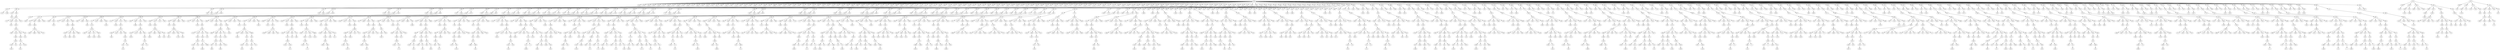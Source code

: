 digraph G {
    3026 -> 2163;
    3026 -> 1594;
    1594 -> 1307;
    1307 -> 1474;
    3026 -> 2924;
    3026 -> 1328;
    1328 -> 1887;
    1887 -> 1319;
    1319 -> 920;
    1152 -> 1356;
    1356 -> 1122;
    3026 -> 2738;
    3026 -> 1737;
    1737 -> 556;
    556 -> 945;
    3026 -> 1445;
    3026 -> 1321;
    1321 -> 1392;
    1392 -> 1523;
    1523 -> 1376;
    1152 -> 1874;
    1874 -> 1058;
    3026 -> 1404;
    3026 -> 1326;
    1326 -> 1421;
    1421 -> 536;
    3026 -> 2290;
    3026 -> 1375;
    1375 -> 2218;
    2218 -> 1243;
    1243 -> 983;
    1152 -> 1292;
    1292 -> 2658;
    3026 -> 3053;
    3026 -> 1236;
    1236 -> 1294;
    1294 -> 1578;
    3026 -> 2470;
    3026 -> 1222;
    1222 -> 1082;
    1082 -> 1040;
    1040 -> 1434;
    1152 -> 1502;
    1502 -> 1086;
    1058 -> 1216;
    1086 -> 1693;
    1693 -> 1850;
    1207 -> 648;
    648 -> 760;
    3026 -> 657;
    3026 -> 1826;
    1826 -> 1199;
    1199 -> 2476;
    3026 -> 1401;
    3026 -> 1284;
    1284 -> 2049;
    2049 -> 1456;
    1456 -> 1465;
    1465 -> 1231;
    3026 -> 2176;
    3026 -> 928;
    928 -> 1489;
    1489 -> 1472;
    3026 -> 1561;
    3026 -> 1266;
    1266 -> 1230;
    1230 -> 1491;
    1491 -> 1062;
    1062 -> 1665;
    3026 -> 1666;
    3026 -> 1191;
    1191 -> 2090;
    2090 -> 1056;
    3026 -> 1336;
    3026 -> 1281;
    1281 -> 1195;
    1195 -> 2662;
    2662 -> 2980;
    2980 -> 1317;
    3026 -> 2066;
    3026 -> 1355;
    1355 -> 1391;
    1391 -> 1415;
    3026 -> 1215;
    3026 -> 1049;
    1049 -> 1132;
    1132 -> 1519;
    1519 -> 1419;
    1419 -> 584;
    1665 -> 1464;
    584 -> 1528;
    1528 -> 1542;
    1207 -> 1168;
    1168 -> 1394;
    3026 -> 1194;
    3026 -> 1449;
    1449 -> 1471;
    1471 -> 1549;
    3026 -> 1511;
    3026 -> 1576;
    1576 -> 1362;
    1362 -> 1332;
    1332 -> 1585;
    1585 -> 2956;
    3026 -> 1107;
    3026 -> 2853;
    2853 -> 2862;
    2862 -> 3123;
    3026 -> 1587;
    3026 -> 2825;
    2825 -> 1411;
    1411 -> 1671;
    1671 -> 1596;
    1596 -> 1497;
    3026 -> 1223;
    3026 -> 1090;
    1090 -> 1408;
    1408 -> 1437;
    3026 -> 1242;
    3026 -> 1598;
    1598 -> 1966;
    1966 -> 1286;
    1286 -> 1012;
    1012 -> 1059;
    3026 -> 2944;
    3026 -> 3089;
    3089 -> 1370;
    1370 -> 981;
    3026 -> 1505;
    3026 -> 1312;
    1312 -> 2582;
    2582 -> 1255;
    1255 -> 2650;
    2650 -> 1382;
    1497 -> 1192;
    1382 -> 1891;
    1891 -> 847;
    1207 -> 875;
    875 -> 1724;
    3026 -> 1299;
    3026 -> 2801;
    2801 -> 1209;
    1209 -> 1050;
    3026 -> 1173;
    3026 -> 1314;
    1314 -> 1771;
    1771 -> 1343;
    1343 -> 1172;
    1172 -> 975;
    3026 -> 1224;
    3026 -> 1696;
    1696 -> 1618;
    1618 -> 1155;
    3026 -> 2556;
    3026 -> 1153;
    1153 -> 944;
    944 -> 1158;
    1158 -> 1273;
    1273 -> 1149;
    3026 -> 1139;
    3026 -> 1218;
    1218 -> 1279;
    1279 -> 2794;
    3026 -> 1378;
    3026 -> 1423;
    1423 -> 1212;
    1212 -> 2843;
    2843 -> 1232;
    1232 -> 1118;
    3026 -> 822;
    3026 -> 1331;
    1331 -> 2065;
    2065 -> 779;
    3026 -> 1096;
    3026 -> 1094;
    1094 -> 1091;
    1091 -> 564;
    564 -> 1075;
    1075 -> 1384;
    1149 -> 738;
    1384 -> 1347;
    1347 -> 1074;
    1207 -> 1144;
    1144 -> 1454;
    1394 -> 1119;
    1454 -> 640;
    640 -> 1574;
    1574 -> 1993;
    3026 -> 1214;
    3026 -> 1073;
    1073 -> 1595;
    1595 -> 1067;
    3026 -> 1360;
    3026 -> 2836;
    2836 -> 1288;
    1288 -> 882;
    882 -> 1416;
    1416 -> 1521;
    3026 -> 1018;
    3026 -> 1057;
    1057 -> 1918;
    1918 -> 1684;
    3026 -> 1934;
    3026 -> 1267;
    1267 -> 1730;
    1730 -> 2532;
    2532 -> 1064;
    1064 -> 1338;
    3026 -> 1088;
    3026 -> 964;
    964 -> 1527;
    1527 -> 2890;
    3026 -> 1558;
    3026 -> 1046;
    1046 -> 998;
    998 -> 1087;
    1087 -> 2597;
    2597 -> 1169;
    3026 -> 1166;
    3026 -> 1033;
    1033 -> 1810;
    1810 -> 1028;
    3026 -> 2359;
    3026 -> 1870;
    1870 -> 1760;
    1760 -> 1032;
    1032 -> 967;
    967 -> 1991;
    1338 -> 1011;
    1991 -> 917;
    917 -> 2846;
    2846 -> 1746;
    3026 -> 1131;
    3026 -> 1630;
    1630 -> 2811;
    2811 -> 3105;
    3026 -> 1005;
    3026 -> 1508;
    1508 -> 1488;
    1488 -> 1026;
    1026 -> 601;
    601 -> 1601;
    3026 -> 1435;
    3026 -> 992;
    992 -> 2902;
    2902 -> 989;
    3026 -> 1245;
    3026 -> 1134;
    1134 -> 1462;
    1462 -> 1175;
    1175 -> 1429;
    1429 -> 986;
    3026 -> 1451;
    3026 -> 1701;
    1701 -> 1081;
    1081 -> 1600;
    3026 -> 1754;
    3026 -> 1932;
    1932 -> 585;
    585 -> 1602;
    1602 -> 2060;
    2060 -> 717;
    3026 -> 1193;
    3026 -> 619;
    619 -> 1611;
    1611 -> 1563;
    3026 -> 1702;
    3026 -> 1619;
    1619 -> 941;
    941 -> 1621;
    1621 -> 1366;
    1366 -> 1633;
    986 -> 1121;
    1633 -> 2108;
    2108 -> 1634;
    1634 -> 1646;
    3026 -> 2395;
    3026 -> 1573;
    1573 -> 1838;
    1838 -> 2695;
    3026 -> 1757;
    3026 -> 1068;
    1068 -> 1364;
    1364 -> 1553;
    1553 -> 1265;
    1265 -> 1683;
    3026 -> 2642;
    3026 -> 1962;
    1962 -> 1654;
    1654 -> 1668;
    3026 -> 1673;
    3026 -> 1093;
    1093 -> 1518;
    1518 -> 1680;
    1680 -> 1685;
    1685 -> 1117;
    3026 -> 1688;
    3026 -> 625;
    625 -> 2431;
    2431 -> 1499;
    3026 -> 2234;
    3026 -> 1678;
    1678 -> 1092;
    1092 -> 2545;
    2545 -> 1700;
    1700 -> 1377;
    3026 -> 1898;
    3026 -> 1709;
    1709 -> 2338;
    2338 -> 1717;
    3026 -> 1721;
    3026 -> 2191;
    2191 -> 644;
    644 -> 1723;
    1723 -> 787;
    787 -> 995;
    1117 -> 1767;
    995 -> 1729;
    1729 -> 1738;
    1738 -> 1167;
    3026 -> 1742;
    3026 -> 1689;
    1689 -> 1002;
    1002 -> 1069;
    3026 -> 1748;
    3026 -> 1732;
    1732 -> 1162;
    1162 -> 911;
    911 -> 1761;
    1761 -> 531;
    3026 -> 2627;
    3026 -> 1776;
    1776 -> 1111;
    1111 -> 1258;
    3026 -> 1778;
    3026 -> 1909;
    1909 -> 720;
    720 -> 1349;
    1349 -> 1588;
    1588 -> 1112;
    3026 -> 718;
    3026 -> 1334;
    1334 -> 1787;
    1787 -> 1289;
    3026 -> 799;
    3026 -> 1789;
    1789 -> 1879;
    1879 -> 1792;
    1792 -> 1706;
    1706 -> 1367;
    3026 -> 1352;
    1352 -> 1387;
    3026 -> 990;
    990 -> 1763;
    1763 -> 1468;
    3026 -> 538;
    538 -> 1586;
    3026 -> 1204;
    1204 -> 1530;
    1530 -> 1798;
    1798 -> 1226;
    1226 -> 1136;
    1112 -> 2769;
    1136 -> 2726;
    2726 -> 1809;
    1809 -> 1812;
    1646 -> 1813;
    1812 -> 1819;
    1819 -> 1824;
    1824 -> 1515;
    1515 -> 2031;
    3026 -> 1829;
    1829 -> 1687;
    3026 -> 1834;
    1834 -> 1837;
    1837 -> 1246;
    3026 -> 699;
    699 -> 1845;
    3026 -> 1902;
    1902 -> 1832;
    1832 -> 1661;
    1661 -> 1076;
    1076 -> 1848;
    3026 -> 1851;
    1851 -> 502;
    3026 -> 2696;
    2696 -> 1858;
    1858 -> 1864;
    3026 -> 2908;
    2908 -> 623;
    3026 -> 1868;
    1868 -> 1907;
    1907 -> 1159;
    1159 -> 1320;
    1320 -> 1409;
    3026 -> 1878;
    1878 -> 1405;
    3026 -> 1880;
    1880 -> 1525;
    1525 -> 1881;
    3026 -> 1614;
    1614 -> 2483;
    3026 -> 1892;
    1892 -> 1900;
    1900 -> 1903;
    1903 -> 2481;
    2481 -> 656;
    3026 -> 1257;
    1257 -> 1043;
    3026 -> 1470;
    1470 -> 1916;
    1916 -> 1921;
    3026 -> 2053;
    2053 -> 2075;
    3026 -> 1952;
    1952 -> 1479;
    1479 -> 1755;
    1755 -> 1919;
    1919 -> 1923;
    1409 -> 1956;
    1923 -> 1925;
    1925 -> 1929;
    1929 -> 1933;
    3026 -> 2353;
    2353 -> 1943;
    3026 -> 2042;
    2042 -> 1669;
    1669 -> 1830;
    3026 -> 1946;
    1946 -> 1888;
    3026 -> 2474;
    2474 -> 1772;
    1772 -> 1950;
    1950 -> 893;
    893 -> 1460;
    3026 -> 1818;
    1818 -> 1442;
    3026 -> 1936;
    1936 -> 1953;
    1953 -> 1920;
    3026 -> 1295;
    1295 -> 1941;
    3026 -> 1250;
    1250 -> 2454;
    2454 -> 1954;
    1954 -> 1957;
    1957 -> 2679;
    3026 -> 2988;
    2988 -> 769;
    3026 -> 3011;
    3011 -> 1450;
    1450 -> 1959;
    3026 -> 1582;
    1582 -> 1967;
    3026 -> 1971;
    1971 -> 1806;
    1806 -> 1973;
    1973 -> 1335;
    1335 -> 1565;
    3026 -> 1009;
    1009 -> 750;
    3026 -> 1856;
    1856 -> 1976;
    1976 -> 1977;
    3026 -> 1627;
    1627 -> 1949;
    3026 -> 2319;
    2319 -> 1707;
    1707 -> 1014;
    1014 -> 1913;
    1913 -> 2329;
    2679 -> 2151;
    2329 -> 1516;
    1516 -> 1228;
    1228 -> 1914;
    3026 -> 1263;
    1263 -> 1017;
    3026 -> 1345;
    1345 -> 1821;
    1821 -> 2206;
    3026 -> 1764;
    1764 -> 1181;
    3026 -> 1475;
    1475 -> 1979;
    1979 -> 630;
    630 -> 1161;
    1161 -> 1537;
    3026 -> 1786;
    1786 -> 919;
    3026 -> 1980;
    1980 -> 1770;
    1770 -> 1187;
    3026 -> 1983;
    1983 -> 711;
    3026 -> 1984;
    1984 -> 1988;
    1988 -> 513;
    513 -> 611;
    611 -> 1552;
    3026 -> 1302;
    1302 -> 1638;
    3026 -> 1007;
    1007 -> 1128;
    1128 -> 1300;
    3026 -> 1997;
    1997 -> 2044;
    3026 -> 2003;
    2003 -> 1280;
    1280 -> 507;
    507 -> 1657;
    1657 -> 2010;
    3026 -> 1480;
    1480 -> 2013;
    3026 -> 1692;
    1692 -> 1866;
    1866 -> 1458;
    3026 -> 1664;
    1664 -> 2016;
    3026 -> 1031;
    1031 -> 2239;
    2239 -> 2021;
    2021 -> 2753;
    2753 -> 1604;
    1552 -> 2032;
    1604 -> 1393;
    1393 -> 1781;
    1781 -> 1277;
    3026 -> 2034;
    2034 -> 1283;
    3026 -> 2043;
    2043 -> 2004;
    2004 -> 1259;
    3026 -> 881;
    881 -> 1141;
    3026 -> 1747;
    1747 -> 2546;
    2546 -> 977;
    977 -> 1234;
    1234 -> 1386;
    3026 -> 3006;
    3006 -> 2953;
    3026 -> 1433;
    1433 -> 1656;
    1656 -> 1862;
    3026 -> 974;
    974 -> 968;
    3026 -> 1097;
    1097 -> 1006;
    1006 -> 966;
    966 -> 963;
    963 -> 961;
    3026 -> 1513;
    1513 -> 958;
    3026 -> 1529;
    1529 -> 1221;
    1221 -> 955;
    3026 -> 1927;
    1927 -> 954;
    3026 -> 1867;
    1867 -> 948;
    948 -> 1037;
    1037 -> 1003;
    1003 -> 1398;
    3026 -> 946;
    946 -> 943;
    3026 -> 940;
    940 -> 558;
    558 -> 1039;
    3026 -> 2818;
    2818 -> 934;
    3026 -> 2027;
    2027 -> 1101;
    1101 -> 2717;
    2717 -> 931;
    931 -> 926;
    961 -> 840;
    926 -> 924;
    924 -> 1628;
    1628 -> 793;
    1914 -> 1944;
    793 -> 1477;
    1477 -> 922;
    922 -> 1439;
    3026 -> 921;
    921 -> 1487;
    3026 -> 1235;
    1235 -> 2899;
    2899 -> 552;
    3026 -> 1183;
    1183 -> 914;
    3026 -> 1534;
    1534 -> 910;
    910 -> 907;
    907 -> 903;
    903 -> 901;
    3026 -> 672;
    672 -> 1440;
    3026 -> 2109;
    2109 -> 1538;
    1538 -> 896;
    3026 -> 1013;
    1013 -> 1532;
    3026 -> 894;
    894 -> 892;
    892 -> 1986;
    1986 -> 889;
    889 -> 2677;
    3026 -> 1562;
    1562 -> 1607;
    3026 -> 888;
    888 -> 1901;
    1901 -> 1137;
    3026 -> 2268;
    2268 -> 885;
    3026 -> 2550;
    2550 -> 1371;
    1371 -> 1324;
    1324 -> 2990;
    2990 -> 807;
    3026 -> 880;
    880 -> 876;
    3026 -> 1275;
    1275 -> 873;
    873 -> 1990;
    3026 -> 2220;
    2220 -> 2764;
    3026 -> 2147;
    2147 -> 868;
    868 -> 867;
    867 -> 863;
    863 -> 861;
    2677 -> 2666;
    861 -> 1626;
    1626 -> 860;
    860 -> 930;
    3026 -> 854;
    854 -> 836;
    3026 -> 852;
    852 -> 916;
    916 -> 1794;
    3026 -> 850;
    850 -> 846;
    3026 -> 1135;
    1135 -> 1198;
    1198 -> 2817;
    2817 -> 838;
    838 -> 1467;
    3026 -> 837;
    837 -> 1151;
    3026 -> 1140;
    1140 -> 830;
    830 -> 2450;
    3026 -> 828;
    828 -> 1432;
    3026 -> 877;
    877 -> 2757;
    2757 -> 826;
    826 -> 2456;
    2456 -> 2854;
    3026 -> 1256;
    1256 -> 1791;
    3026 -> 900;
    900 -> 788;
    788 -> 824;
    3026 -> 2912;
    2912 -> 969;
    3026 -> 2250;
    2250 -> 2247;
    2247 -> 821;
    821 -> 819;
    819 -> 908;
    3026 -> 1965;
    1965 -> 1801;
    3026 -> 2314;
    2314 -> 816;
    816 -> 959;
    3026 -> 1410;
    1410 -> 2767;
    3026 -> 2092;
    2092 -> 815;
    815 -> 813;
    813 -> 1271;
    1271 -> 1249;
    2854 -> 812;
    1249 -> 1200;
    1200 -> 806;
    806 -> 2198;
    3026 -> 2317;
    2317 -> 1436;
    3026 -> 805;
    805 -> 804;
    804 -> 827;
    3026 -> 1310;
    1310 -> 798;
    3026 -> 797;
    797 -> 841;
    841 -> 817;
    817 -> 791;
    791 -> 3040;
    3026 -> 1272;
    3026 -> 517;
    517 -> 782;
    782 -> 781;
    3026 -> 1719;
    3026 -> 780;
    780 -> 2905;
    2905 -> 1610;
    1610 -> 1849;
    1849 -> 777;
    3026 -> 775;
    775 -> 1715;
    3026 -> 2387;
    2387 -> 1517;
    1517 -> 1893;
    3026 -> 768;
    768 -> 766;
    3026 -> 765;
    765 -> 1590;
    1590 -> 1484;
    1484 -> 2358;
    2358 -> 936;
    3026 -> 696;
    3026 -> 755;
    755 -> 753;
    753 -> 752;
    3026 -> 751;
    3026 -> 749;
    749 -> 1540;
    1540 -> 748;
    748 -> 2473;
    2473 -> 1357;
    777 -> 1613;
    1357 -> 2202;
    2202 -> 747;
    747 -> 1624;
    3026 -> 744;
    744 -> 742;
    3026 -> 2978;
    2978 -> 1643;
    1643 -> 737;
    3026 -> 733;
    733 -> 731;
    3026 -> 727;
    727 -> 1504;
    1504 -> 726;
    726 -> 912;
    912 -> 1297;
    3026 -> 725;
    725 -> 2253;
    3026 -> 1085;
    1085 -> 915;
    915 -> 676;
    3026 -> 530;
    530 -> 723;
    3026 -> 1240;
    1240 -> 716;
    716 -> 1431;
    1431 -> 3055;
    3055 -> 3043;
    3026 -> 1775;
    1775 -> 1114;
    3026 -> 709;
    709 -> 2587;
    2587 -> 1875;
    3026 -> 1220;
    1220 -> 707;
    3026 -> 1975;
    1975 -> 706;
    706 -> 1115;
    1115 -> 703;
    703 -> 1381;
    3026 -> 2616;
    2616 -> 697;
    3026 -> 1682;
    1682 -> 1846;
    1846 -> 932;
    3026 -> 695;
    695 -> 1816;
    3026 -> 1036;
    1036 -> 1751;
    1751 -> 1994;
    1994 -> 692;
    692 -> 1422;
    3043 -> 3085;
    1422 -> 689;
    689 -> 790;
    790 -> 687;
    2198 -> 1739;
    687 -> 1274;
    1274 -> 918;
    918 -> 2805;
    2805 -> 1142;
    2090 -> 2772;
    1887 -> 681;
    681 -> 680;
    680 -> 712;
    1307 -> 1396;
    1392 -> 1841;
    1841 -> 1677;
    1677 -> 677;
    1294 -> 675;
    2218 -> 1182;
    1182 -> 1708;
    1708 -> 671;
    556 -> 667;
    1082 -> 1143;
    1143 -> 666;
    666 -> 721;
    677 -> 2785;
    721 -> 1110;
    1110 -> 1163;
    1163 -> 1461;
    1279 -> 853;
    2049 -> 996;
    996 -> 1599;
    1599 -> 1536;
    1199 -> 663;
    1230 -> 1417;
    1417 -> 2967;
    2967 -> 635;
    1391 -> 1503;
    1195 -> 662;
    662 -> 661;
    661 -> 1269;
    1489 -> 1053;
    1132 -> 1048;
    1048 -> 2459;
    2459 -> 1783;
    635 -> 678;
    1783 -> 1740;
    1740 -> 660;
    660 -> 862;
    1527 -> 1930;
    1362 -> 2749;
    2749 -> 1853;
    1853 -> 1653;
    1471 -> 655;
    1411 -> 2705;
    2705 -> 2335;
    2335 -> 1089;
    1370 -> 1261;
    1966 -> 505;
    505 -> 654;
    654 -> 937;
    2862 -> 1185;
    2582 -> 1912;
    1912 -> 1749;
    1749 -> 1102;
    1089 -> 651;
    1102 -> 2577;
    2577 -> 650;
    650 -> 649;
    1408 -> 647;
    1771 -> 1124;
    1124 -> 1904;
    1904 -> 759;
    1209 -> 642;
    944 -> 1180;
    1180 -> 845;
    845 -> 1238;
    2065 -> 2039;
    1212 -> 1718;
    1718 -> 1239;
    1239 -> 1418;
    1618 -> 835;
    1091 -> 1978;
    1978 -> 638;
    638 -> 1744;
    1238 -> 637;
    1744 -> 1589;
    1589 -> 2070;
    2070 -> 1649;
    862 -> 1823;
    1649 -> 763;
    763 -> 543;
    543 -> 1938;
    1421 -> 653;
    1364 -> 1734;
    1734 -> 1581;
    1581 -> 1083;
    1838 -> 1942;
    1518 -> 1188;
    1188 -> 1041;
    1041 -> 634;
    2338 -> 1557;
    1092 -> 1268;
    1268 -> 1987;
    1987 -> 2048;
    1654 -> 1569;
    644 -> 715;
    715 -> 629;
    629 -> 628;
    634 -> 626;
    628 -> 1130;
    1130 -> 3101;
    3101 -> 664;
    1081 -> 621;
    1288 -> 616;
    616 -> 796;
    796 -> 2453;
    1595 -> 615;
    1730 -> 614;
    614 -> 533;
    533 -> 758;
    1810 -> 1403;
    998 -> 519;
    519 -> 1759;
    1759 -> 3032;
    1918 -> 612;
    1760 -> 691;
    691 -> 1637;
    1637 -> 2804;
    758 -> 610;
    2804 -> 608;
    608 -> 607;
    607 -> 1303;
    2431 -> 606;
    1162 -> 772;
    772 -> 2019;
    2019 -> 1629;
    720 -> 603;
    1002 -> 801;
    801 -> 602;
    602 -> 857;
    538 -> 597;
    597 -> 2639;
    1879 -> 832;
    832 -> 1363;
    1363 -> 1247;
    1111 -> 1170;
    1204 -> 594;
    594 -> 593;
    593 -> 1623;
    1623 -> 729;
    857 -> 2661;
    729 -> 1045;
    1045 -> 591;
    591 -> 555;
    1787 -> 2745;
    1488 -> 1276;
    1276 -> 1981;
    1981 -> 1179;
    2811 -> 587;
    1462 -> 1745;
    1745 -> 583;
    583 -> 2586;
    1611 -> 1495;
    585 -> 580;
    580 -> 1358;
    1358 -> 2443;
    2902 -> 1311;
    941 -> 1125;
    1125 -> 579;
    579 -> 683;
    2586 -> 1438;
    683 -> 1327;
    1327 -> 578;
    578 -> 622;
    1303 -> 1839;
    622 -> 1617;
    1617 -> 1779;
    1779 -> 1318;
    1318 -> 1766;
    1302 -> 2145;
    2043 -> 722;
    722 -> 670;
    1747 -> 1769;
    1997 -> 1052;
    1052 -> 576;
    576 -> 1674;
    1674 -> 980;
    2034 -> 575;
    1433 -> 1380;
    1380 -> 574;
    1097 -> 1785;
    881 -> 2102;
    2102 -> 569;
    569 -> 1560;
    1560 -> 698;
    946 -> 1520;
    1529 -> 1080;
    1080 -> 3080;
    1867 -> 1935;
    2818 -> 567;
    567 -> 1774;
    1774 -> 2938;
    2938 -> 1735;
    3006 -> 1105;
    940 -> 566;
    566 -> 874;
    2027 -> 562;
    974 -> 1072;
    1072 -> 1593;
    1593 -> 560;
    560 -> 839;
    698 -> 1886;
    839 -> 3116;
    3116 -> 1217;
    1217 -> 3029;
    1513 -> 557;
    2042 -> 554;
    554 -> 553;
    2474 -> 701;
    1927 -> 551;
    551 -> 1550;
    1550 -> 1860;
    1860 -> 550;
    2353 -> 547;
    1936 -> 2012;
    2012 -> 546;
    1250 -> 544;
    1946 -> 1616;
    1616 -> 542;
    542 -> 811;
    811 -> 645;
    1009 -> 1765;
    3011 -> 540;
    540 -> 1815;
    1971 -> 1486;
    1627 -> 708;
    708 -> 527;
    527 -> 1078;
    1078 -> 539;
    1818 -> 2399;
    1856 -> 535;
    535 -> 2006;
    2319 -> 1882;
    1295 -> 532;
    532 -> 632;
    632 -> 743;
    743 -> 2300;
    645 -> 2985;
    2300 -> 1570;
    1570 -> 1029;
    1029 -> 1731;
    1256 -> 2005;
    1345 -> 1545;
    1545 -> 1998;
    1475 -> 704;
    2912 -> 872;
    872 -> 1229;
    1229 -> 1711;
    1711 -> 1750;
    1263 -> 1827;
    1980 -> 529;
    529 -> 2045;
    1984 -> 617;
    1764 -> 2665;
    2665 -> 1501;
    1501 -> 526;
    526 -> 925;
    1480 -> 2370;
    1007 -> 1095;
    1095 -> 741;
    2003 -> 800;
    1664 -> 842;
    842 -> 795;
    795 -> 2428;
    2428 -> 2529;
    1786 -> 520;
    1692 -> 810;
    810 -> 1872;
    1031 -> 1556;
    1983 -> 571;
    571 -> 1805;
    1805 -> 518;
    518 -> 1481;
    925 -> 1406;
    1481 -> 1407;
    1407 -> 1389;
    1389 -> 778;
    2988 -> 1968;
    1834 -> 600;
    600 -> 1160;
    1902 -> 1906;
    1582 -> 933;
    933 -> 514;
    514 -> 1575;
    1575 -> 1522;
    1829 -> 833;
    2696 -> 512;
    512 -> 3135;
    1868 -> 1313;
    699 -> 1476;
    1476 -> 3093;
    3093 -> 510;
    510 -> 509;
    1257 -> 757;
    1880 -> 1917;
    1917 -> 508;
    1892 -> 506;
    2053 -> 2229;
    2229 -> 952;
    952 -> 792;
    792 -> 2384;
    1851 -> 658;
    1470 -> 639;
    639 -> 2480;
    1952 -> 2593;
    2908 -> 1591;
    1591 -> 504;
    504 -> 1492;
    1492 -> 501;
    509 -> 1691;
    501 -> 500;
    500 -> 2000;
    2000 -> 1642;
    1731 -> 2050;
    1642 -> 2052;
    2052 -> 1070;
    1070 -> 2054;
    1878 -> 947;
    1235 -> 2055;
    2055 -> 2056;
    1534 -> 1788;
    1614 -> 2011;
    2011 -> 1526;
    1526 -> 2057;
    2057 -> 2058;
    921 -> 2026;
    2109 -> 1383;
    1383 -> 2059;
    894 -> 1800;
    1183 -> 2062;
    2062 -> 545;
    545 -> 2064;
    2064 -> 2067;
    880 -> 1201;
    888 -> 2068;
    2068 -> 1004;
    2550 -> 2069;
    2220 -> 2072;
    2072 -> 2158;
    2158 -> 2076;
    2076 -> 789;
    672 -> 2522;
    1275 -> 1857;
    1857 -> 2077;
    2147 -> 2080;
    1013 -> 1425;
    1425 -> 2111;
    2111 -> 2085;
    2085 -> 2086;
    2067 -> 2087;
    2086 -> 2089;
    2089 -> 2091;
    2091 -> 2095;
    1562 -> 2099;
    805 -> 1970;
    1970 -> 2348;
    797 -> 2101;
    2268 -> 2084;
    2084 -> 2103;
    2103 -> 2104;
    2104 -> 2106;
    2905 -> 855;
    1310 -> 2107;
    2107 -> 2110;
    2110 -> 987;
    987 -> 2024;
    749 -> 2114;
    2387 -> 1138;
    1138 -> 2116;
    765 -> 2118;
    751 -> 756;
    756 -> 2242;
    2242 -> 2121;
    2121 -> 2123;
    1272 -> 2125;
    696 -> 2127;
    2127 -> 1506;
    755 -> 1021;
    517 -> 2129;
    2129 -> 2131;
    2131 -> 2132;
    2132 -> 2135;
    2024 -> 2136;
    2135 -> 823;
    823 -> 2138;
    2138 -> 1264;
    1775 -> 2140;
    852 -> 2141;
    2141 -> 2143;
    1135 -> 2144;
    1220 -> 2148;
    2148 -> 1758;
    1758 -> 2149;
    2149 -> 2152;
    854 -> 2122;
    1140 -> 2153;
    2153 -> 1071;
    877 -> 2719;
    850 -> 1113;
    1113 -> 2867;
    2867 -> 991;
    991 -> 2617;
    1965 -> 2157;
    900 -> 784;
    784 -> 2161;
    2250 -> 2162;
    1410 -> 2164;
    2164 -> 1202;
    1202 -> 2166;
    2166 -> 904;
    837 -> 2168;
    2314 -> 2169;
    2169 -> 2174;
    2092 -> 2175;
    828 -> 2178;
    2178 -> 1346;
    1346 -> 2663;
    2663 -> 1353;
    2617 -> 2180;
    1353 -> 890;
    890 -> 2183;
    2183 -> 613;
    775 -> 1636;
    2978 -> 2184;
    2184 -> 2187;
    727 -> 999;
    768 -> 2500;
    2500 -> 673;
    673 -> 1620;
    1620 -> 2190;
    744 -> 2167;
    1085 -> 2193;
    2193 -> 1663;
    1240 -> 2194;
    733 -> 2196;
    2196 -> 1712;
    1712 -> 2197;
    2197 -> 1716;
    2616 -> 902;
    709 -> 2200;
    2200 -> 1027;
    1975 -> 2203;
    695 -> 1241;
    1241 -> 2201;
    2201 -> 2687;
    2687 -> 2205;
    725 -> 735;
    1682 -> 2189;
    2189 -> 1644;
    1036 -> 2207;
    530 -> 2210;
    2210 -> 2212;
    2212 -> 2215;
    2215 -> 2930;
    1716 -> 2217;
    2930 -> 1316;
    1316 -> 2219;
    2219 -> 2221;
    1264 -> 2082;
    2221 -> 2224;
    2224 -> 1947;
    1947 -> 1008;
    1008 -> 2226;
    2980 -> 503;
    1874 -> 570;
    1434 -> 2921;
    1502 -> 2227;
    570 -> 1546;
    2227 -> 2230;
    2230 -> 2233;
    2233 -> 1697;
    1232 -> 1741;
    1465 -> 1290;
    1419 -> 2236;
    1062 -> 2237;
    1290 -> 2238;
    2237 -> 2036;
    2036 -> 2240;
    2240 -> 2241;
    2597 -> 1803;
    1585 -> 1999;
    2650 -> 2243;
    1596 -> 2244;
    1999 -> 2251;
    2244 -> 2254;
    2254 -> 2255;
    2255 -> 2897;
    1012 -> 2257;
    1172 -> 1606;
    1075 -> 1836;
    1273 -> 2258;
    1606 -> 884;
    2258 -> 2249;
    2249 -> 2260;
    2260 -> 2263;
    2241 -> 2265;
    2263 -> 2267;
    2267 -> 2269;
    2269 -> 2270;
    1700 -> 1877;
    1761 -> 2272;
    1226 -> 2276;
    1588 -> 2277;
    2272 -> 2283;
    2277 -> 2832;
    2832 -> 2284;
    2284 -> 1145;
    983 -> 2286;
    1265 -> 869;
    787 -> 2287;
    1685 -> 2291;
    869 -> 2292;
    2291 -> 3037;
    3037 -> 858;
    858 -> 1640;
    1706 -> 2293;
    601 -> 864;
    1366 -> 2710;
    1429 -> 1736;
    864 -> 2691;
    1736 -> 3066;
    3066 -> 2296;
    2296 -> 2297;
    2060 -> 2798;
    1416 -> 1430;
    967 -> 2302;
    1064 -> 2303;
    1430 -> 2305;
    2303 -> 2306;
    2306 -> 2308;
    2308 -> 2309;
    1640 -> 2288;
    2309 -> 2311;
    2311 -> 2312;
    2312 -> 2316;
    2316 -> 2320;
    1335 -> 1859;
    1076 -> 2321;
    1919 -> 2758;
    1320 -> 2323;
    2321 -> 2324;
    2323 -> 2137;
    2137 -> 2325;
    2325 -> 2326;
    1003 -> 2028;
    893 -> 2813;
    1913 -> 2177;
    1957 -> 2327;
    2813 -> 2328;
    2327 -> 1639;
    1639 -> 1777;
    1777 -> 2330;
    819 -> 2332;
    1161 -> 1413;
    2753 -> 2333;
    611 -> 979;
    1413 -> 1842;
    979 -> 2334;
    2334 -> 2336;
    2336 -> 1989;
    1657 -> 2337;
    1234 -> 1227;
    931 -> 1928;
    963 -> 2340;
    1227 -> 669;
    2340 -> 1186;
    1186 -> 1443;
    1443 -> 2342;
    2330 -> 1572;
    2342 -> 2165;
    2165 -> 2345;
    2345 -> 2671;
    2990 -> 2154;
    791 -> 899;
    2473 -> 2346;
    1849 -> 2007;
    899 -> 993;
    2007 -> 2347;
    2347 -> 2349;
    2349 -> 2208;
    2481 -> 1044;
    903 -> 2350;
    863 -> 2952;
    889 -> 2352;
    2350 -> 1512;
    2352 -> 2354;
    2354 -> 2343;
    2343 -> 2355;
    2358 -> 2294;
    912 -> 2216;
    692 -> 1446;
    3055 -> 2361;
    2216 -> 2146;
    2361 -> 2366;
    2366 -> 2368;
    2368 -> 2369;
    703 -> 2371;
    838 -> 1960;
    1271 -> 1452;
    2456 -> 2372;
    1960 -> 1580;
    2372 -> 1937;
    1937 -> 2373;
    2373 -> 2435;
    2355 -> 2375;
    2435 -> 2377;
    2377 -> 521;
    521 -> 2928;
    2928 -> 1820;
    661 -> 2378;
    680 -> 3106;
    666 -> 2379;
    1677 -> 865;
    3106 -> 953;
    865 -> 1694;
    1694 -> 2018;
    2018 -> 2382;
    1239 -> 809;
    1599 -> 2385;
    2459 -> 1164;
    2967 -> 2386;
    2385 -> 2388;
    2386 -> 1539;
    1539 -> 2389;
    2389 -> 2391;
    1759 -> 960;
    1853 -> 3047;
    1749 -> 2393;
    2335 -> 3117;
    3047 -> 2394;
    3117 -> 2396;
    2396 -> 1022;
    1022 -> 2318;
    654 -> 2398;
    1904 -> 1237;
    638 -> 2401;
    845 -> 1703;
    1237 -> 2404;
    1703 -> 2307;
    2307 -> 2405;
    2405 -> 2023;
    2391 -> 1811;
    2023 -> 581;
    581 -> 820;
    820 -> 2892;
    1987 -> 1714;
    2019 -> 2362;
    1623 -> 2406;
    602 -> 1641;
    2362 -> 1359;
    1641 -> 1704;
    1704 -> 2411;
    2411 -> 2413;
    1708 -> 2414;
    1581 -> 2940;
    629 -> 2417;
    1041 -> 2419;
    2940 -> 761;
    2419 -> 685;
    685 -> 2420;
    2420 -> 2423;
    1363 -> 2424;
    1981 -> 2425;
    579 -> 2429;
    583 -> 2430;
    2425 -> 2432;
    2430 -> 3050;
    3050 -> 2433;
    2433 -> 1490;
    1358 -> 2408;
    796 -> 2279;
    1637 -> 2434;
    533 -> 2436;
    2279 -> 2873;
    2436 -> 2150;
    2150 -> 2437;
    2437 -> 1672;
    2423 -> 2438;
    1672 -> 1773;
    1773 -> 2939;
    2939 -> 1710;
    1710 -> 1559;
    1078 -> 2440;
    1575 -> 2442;
    1492 -> 541;
    510 -> 2256;
    2442 -> 586;
    2256 -> 856;
    856 -> 2439;
    2439 -> 3128;
    2938 -> 2444;
    1860 -> 2445;
    743 -> 2447;
    811 -> 1063;
    2445 -> 1854;
    1063 -> 2093;
    2093 -> 1373;
    1373 -> 1961;
    2166 -> 2448;
    1711 -> 1473;
    518 -> 2451;
    526 -> 2156;
    1473 -> 2452;
    2156 -> 2455;
    2455 -> 2457;
    2457 -> 2516;
    2428 -> 2160;
    1674 -> 2461;
    560 -> 1895;
    1560 -> 2462;
    2461 -> 2463;
    2462 -> 2465;
    2465 -> 988;
    988 -> 2468;
    1961 -> 2471;
    2468 -> 1807;
    1807 -> 659;
    659 -> 1603;
    2104 -> 2475;
    987 -> 1974;
    2132 -> 2477;
    2076 -> 2478;
    1974 -> 886;
    2478 -> 1388;
    1388 -> 1681;
    1681 -> 814;
    792 -> 1103;
    2057 -> 679;
    2085 -> 1493;
    2064 -> 2482;
    679 -> 2484;
    2482 -> 2485;
    2485 -> 2487;
    2487 -> 2490;
    2121 -> 2492;
    1620 -> 2493;
    2215 -> 3064;
    2197 -> 2496;
    2493 -> 2502;
    2496 -> 2504;
    2504 -> 2506;
    2506 -> 2509;
    2687 -> 1705;
    2149 -> 2510;
    2663 -> 2491;
    991 -> 2511;
    2510 -> 2512;
    2511 -> 2514;
    2514 -> 1368;
    1368 -> 2517;
    2490 -> 572;
    2517 -> 2519;
    2519 -> 2322;
    2322 -> 1583;
    1583 -> 2020;
    1419 -> 2523;
    2980 -> 3140;
    1292 -> 2128;
    1502 -> 2526;
    3140 -> 2133;
    2526 -> 1019;
    1019 -> 949;
    949 -> 1323;
    1075 -> 1189;
    1232 -> 785;
    1062 -> 1147;
    1465 -> 2712;
    785 -> 2029;
    2712 -> 2527;
    2527 -> 2531;
    2531 -> 2533;
    967 -> 2534;
    2597 -> 2535;
    1596 -> 1309;
    1585 -> 776;
    2535 -> 2536;
    776 -> 2537;
    2537 -> 2776;
    2776 -> 2539;
    2650 -> 2540;
    1012 -> 1251;
    1273 -> 764;
    1172 -> 2542;
    1251 -> 2554;
    2542 -> 2543;
    2543 -> 3097;
    3097 -> 844;
    2533 -> 582;
    844 -> 2547;
    2547 -> 2548;
    2548 -> 2222;
    787 -> 2549;
    1700 -> 2598;
    1588 -> 2407;
    1761 -> 1908;
    2598 -> 2552;
    1908 -> 2553;
    2553 -> 2557;
    2557 -> 2403;
    1434 -> 2558;
    983 -> 2812;
    1685 -> 1190;
    1265 -> 2559;
    2812 -> 970;
    2559 -> 1402;
    1402 -> 2563;
    2563 -> 2567;
    1226 -> 2568;
    1706 -> 1414;
    1429 -> 2569;
    601 -> 2570;
    1414 -> 950;
    2570 -> 2571;
    2571 -> 2572;
    2572 -> 1884;
    1366 -> 2126;
    2060 -> 2364;
    1064 -> 2573;
    1416 -> 2574;
    2364 -> 2575;
    2574 -> 770;
    770 -> 2576;
    2576 -> 1390;
    2567 -> 2578;
    1390 -> 923;
    923 -> 568;
    568 -> 2580;
    2580 -> 2581;
    1913 -> 2583;
    1335 -> 690;
    1320 -> 2584;
    1076 -> 1035;
    690 -> 2585;
    1035 -> 773;
    773 -> 605;
    605 -> 2588;
    931 -> 2331;
    1003 -> 2142;
    1957 -> 2591;
    893 -> 2261;
    2142 -> 2592;
    2261 -> 2223;
    2223 -> 2513;
    2513 -> 1597;
    1271 -> 2594;
    819 -> 1951;
    611 -> 2595;
    1161 -> 2600;
    1951 -> 1725;
    2600 -> 2602;
    2602 -> 2603;
    2603 -> 2488;
    2753 -> 2521;
    1657 -> 1369;
    963 -> 2604;
    1234 -> 2605;
    1369 -> 2458;
    2605 -> 2173;
    2173 -> 577;
    577 -> 2606;
    1597 -> 2981;
    2606 -> 2736;
    2736 -> 2917;
    2917 -> 2503;
    863 -> 2608;
    2990 -> 2381;
    1849 -> 2610;
    791 -> 2422;
    2381 -> 2611;
    2422 -> 831;
    831 -> 2612;
    2612 -> 2298;
    1919 -> 1922;
    2481 -> 1676;
    889 -> 965;
    903 -> 997;
    1676 -> 1635;
    997 -> 2615;
    2615 -> 732;
    732 -> 2618;
    2473 -> 1817;
    2358 -> 1444;
    3055 -> 2621;
    912 -> 2626;
    1444 -> 2826;
    2626 -> 563;
    563 -> 2628;
    2628 -> 1996;
    692 -> 2630;
    703 -> 2631;
    2456 -> 2083;
    838 -> 2632;
    2631 -> 2633;
    2632 -> 2634;
    2634 -> 2636;
    2636 -> 2281;
    2618 -> 2637;
    2281 -> 2213;
    2213 -> 2640;
    2640 -> 1894;
    1894 -> 1482;
    2459 -> 2643;
    661 -> 2644;
    1677 -> 2648;
    680 -> 1910;
    2644 -> 2649;
    1910 -> 2651;
    2651 -> 2652;
    2652 -> 956;
    638 -> 2653;
    1239 -> 2654;
    2967 -> 2880;
    1599 -> 1524;
    2654 -> 2538;
    1524 -> 1679;
    1679 -> 2655;
    2655 -> 2225;
    1637 -> 2025;
    1759 -> 2657;
    2335 -> 878;
    1853 -> 2659;
    2657 -> 2400;
    2659 -> 2664;
    2664 -> 2667;
    2667 -> 1344;
    1749 -> 2668;
    654 -> 2670;
    845 -> 2674;
    1904 -> 2727;
    2670 -> 2675;
    2727 -> 2676;
    2676 -> 2613;
    2613 -> 891;
    2225 -> 2678;
    891 -> 2390;
    2390 -> 2681;
    2681 -> 682;
    629 -> 1448;
    1987 -> 2708;
    602 -> 2682;
    2019 -> 1584;
    2708 -> 2688;
    1584 -> 2619;
    2619 -> 2690;
    2690 -> 1208;
    666 -> 2692;
    1708 -> 2607;
    1041 -> 2646;
    1581 -> 1873;
    2607 -> 2285;
    1873 -> 754;
    754 -> 2693;
    2693 -> 3044;
    1623 -> 2694;
    1363 -> 2699;
    583 -> 1592;
    1981 -> 2700;
    2699 -> 2701;
    2700 -> 2703;
    2703 -> 2706;
    2706 -> 1047;
    579 -> 2709;
    1358 -> 2711;
    533 -> 2713;
    796 -> 2714;
    2711 -> 2715;
    2714 -> 559;
    559 -> 2716;
    2716 -> 1728;
    3044 -> 2718;
    1728 -> 595;
    595 -> 2970;
    2970 -> 2722;
    2722 -> 2723;
    743 -> 2725;
    1078 -> 2728;
    510 -> 2273;
    1575 -> 2518;
    2728 -> 1625;
    2518 -> 1329;
    1329 -> 2683;
    2683 -> 1554;
    560 -> 2112;
    2938 -> 1780;
    811 -> 2729;
    1860 -> 2733;
    1780 -> 2264;
    2733 -> 2737;
    2737 -> 1253;
    1253 -> 1365;
    2663 -> 848;
    2166 -> 2647;
    526 -> 2460;
    1711 -> 2139;
    2647 -> 2301;
    2139 -> 589;
    589 -> 2740;
    2740 -> 1543;
    518 -> 2741;
    2428 -> 2742;
    1560 -> 2743;
    1674 -> 1340;
    2742 -> 2724;
    1340 -> 2412;
    2412 -> 2170;
    2170 -> 2744;
    1365 -> 1287;
    2744 -> 2947;
    2947 -> 2181;
    2181 -> 2746;
    2085 -> 871;
    2104 -> 2748;
    987 -> 2689;
    2076 -> 1298;
    2748 -> 2750;
    1298 -> 825;
    825 -> 2751;
    2751 -> 2754;
    1492 -> 2755;
    792 -> 1106;
    2064 -> 2756;
    2057 -> 1301;
    1106 -> 2760;
    1301 -> 528;
    528 -> 2761;
    2761 -> 2467;
    2132 -> 2762;
    2121 -> 2684;
    2197 -> 2672;
    1620 -> 2765;
    2684 -> 2766;
    2765 -> 2768;
    2768 -> 2770;
    2770 -> 2771;
    2215 -> 3021;
    2687 -> 1533;
    991 -> 736;
    2149 -> 2773;
    1533 -> 2774;
    2773 -> 2777;
    2777 -> 834;
    834 -> 1304;
    2467 -> 2779;
    1304 -> 2078;
    2078 -> 2782;
    2782 -> 1889;
    1889 -> 1564;
    1062 -> 2367;
    1419 -> 2783;
    1292 -> 1833;
    2980 -> 561;
    2783 -> 2071;
    561 -> 909;
    909 -> 2784;
    2784 -> 1315;
    1273 -> 2786;
    1075 -> 2274;
    1465 -> 2787;
    1232 -> 1020;
    2274 -> 2209;
    1020 -> 2685;
    2685 -> 1282;
    1282 -> 2789;
    1064 -> 565;
    967 -> 2790;
    1585 -> 2793;
    2597 -> 2795;
    2790 -> 2797;
    2795 -> 2130;
    2130 -> 2799;
    2799 -> 2351;
    1596 -> 2802;
    2650 -> 1782;
    1172 -> 3098;
    1012 -> 2159;
    1782 -> 1645;
    2159 -> 2806;
    2806 -> 2808;
    2808 -> 2629;
    2789 -> 2814;
    2629 -> 1478;
    1478 -> 2815;
    2815 -> 1784;
    1685 -> 2816;
    787 -> 2623;
    1761 -> 2341;
    1700 -> 2819;
    2623 -> 2820;
    2819 -> 2507;
    2507 -> 2822;
    2822 -> 2998;
    1376 -> 2824;
    1434 -> 2827;
    1265 -> 2541;
    1502 -> 728;
    2827 -> 935;
    728 -> 2094;
    2094 -> 2641;
    2641 -> 1197;
    1588 -> 2830;
    1226 -> 2449;
    601 -> 2831;
    1706 -> 2834;
    2449 -> 1127;
    2834 -> 1341;
    1341 -> 2837;
    2837 -> 1948;
    1429 -> 898;
    1366 -> 2839;
    1416 -> 2841;
    2060 -> 2844;
    2839 -> 2935;
    2844 -> 2847;
    2847 -> 1963;
    1963 -> 2759;
    1197 -> 803;
    2759 -> 2992;
    2992 -> 1042;
    1042 -> 2638;
    2638 -> 2850;
    1957 -> 3075;
    1913 -> 1244;
    1076 -> 1897;
    1335 -> 2796;
    1244 -> 2730;
    2796 -> 1306;
    1306 -> 2479;
    2479 -> 2851;
    963 -> 2857;
    931 -> 2858;
    893 -> 2859;
    1003 -> 2861;
    2858 -> 2524;
    2861 -> 2704;
    2704 -> 1531;
    1531 -> 929;
    2456 -> 2868;
    1271 -> 1631;
    1161 -> 2869;
    819 -> 2870;
    1631 -> 2248;
    2870 -> 2871;
    2871 -> 2596;
    2596 -> 2863;
    611 -> 1065;
    2753 -> 2620;
    1234 -> 1206;
    1657 -> 2872;
    2620 -> 2702;
    2872 -> 2564;
    2564 -> 905;
    905 -> 1828;
    929 -> 2874;
    1828 -> 2875;
    2875 -> 523;
    523 -> 2877;
    889 -> 2315;
    863 -> 1420;
    791 -> 2879;
    2990 -> 2881;
    1420 -> 972;
    2881 -> 524;
    524 -> 2884;
    2884 -> 1077;
    1320 -> 2887;
    1919 -> 2888;
    903 -> 1915;
    2481 -> 2893;
    2888 -> 1129;
    2893 -> 1466;
    1466 -> 599;
    599 -> 1955;
    1849 -> 2894;
    2473 -> 2895;
    912 -> 2896;
    2358 -> 2898;
    2895 -> 2900;
    2898 -> 2901;
    2901 -> 2903;
    2903 -> 2904;
    3055 -> 1262;
    692 -> 2397;
    838 -> 746;
    703 -> 2739;
    2397 -> 1116;
    2739 -> 957;
    957 -> 1940;
    1940 -> 2906;
    1955 -> 2907;
    2906 -> 2074;
    2074 -> 525;
    525 -> 2909;
    2909 -> 1609;
    2967 -> 2910;
    2459 -> 636;
    680 -> 3072;
    661 -> 588;
    636 -> 2441;
    588 -> 2913;
    2913 -> 2494;
    2494 -> 2809;
    845 -> 1840;
    638 -> 2686;
    1599 -> 2915;
    1239 -> 2295;
    2686 -> 994;
    2295 -> 2780;
    2780 -> 2823;
    2823 -> 2495;
    533 -> 2918;
    1637 -> 1698;
    1853 -> 2919;
    1759 -> 2920;
    1698 -> 1203;
    2920 -> 2922;
    2922 -> 2925;
    2925 -> 938;
    2335 -> 2864;
    1749 -> 786;
    1904 -> 2926;
    654 -> 2927;
    786 -> 1098;
    2927 -> 3065;
    3065 -> 2929;
    2929 -> 2931;
    2495 -> 2932;
    2931 -> 2933;
    2933 -> 2520;
    2520 -> 2934;
    1041 -> 1361;
    629 -> 2936;
    2019 -> 2409;
    1987 -> 2775;
    2936 -> 767;
    2775 -> 2937;
    2937 -> 2941;
    2941 -> 2041;
    1677 -> 2942;
    666 -> 2943;
    1581 -> 2945;
    1708 -> 1399;
    2943 -> 2192;
    1399 -> 2946;
    2946 -> 674;
    674 -> 1876;
    602 -> 2948;
    1623 -> 1648;
    1981 -> 1351;
    1363 -> 2530;
    1648 -> 2949;
    2530 -> 2752;
    2752 -> 1899;
    1899 -> 1958;
    583 -> 1733;
    579 -> 2951;
    796 -> 2376;
    1358 -> 516;
    2951 -> 2363;
    516 -> 1566;
    1566 -> 2954;
    2954 -> 2955;
    1876 -> 1752;
    2955 -> 1054;
    1054 -> 2957;
    2957 -> 2829;
    2829 -> 2958;
    811 -> 2778;
    743 -> 2959;
    1575 -> 879;
    1078 -> 2747;
    2959 -> 1605;
    2747 -> 2960;
    2960 -> 2088;
    2088 -> 942;
    1560 -> 2963;
    560 -> 1165;
    1860 -> 573;
    2938 -> 2891;
    1165 -> 2964;
    2891 -> 2100;
    2100 -> 2965;
    2965 -> 2968;
    991 -> 2969;
    2663 -> 1385;
    1711 -> 2179;
    2166 -> 2525;
    1385 -> 1447;
    2525 -> 2551;
    2551 -> 2972;
    2972 -> 2916;
    526 -> 1822;
    518 -> 2974;
    1674 -> 2976;
    2428 -> 2339;
    2974 -> 2800;
    2339 -> 2977;
    2977 -> 2979;
    2979 -> 2982;
    2968 -> 1485;
    2982 -> 1099;
    1099 -> 1548;
    1548 -> 2983;
    2064 -> 515;
    2085 -> 2984;
    2104 -> 2986;
    2076 -> 2624;
    2984 -> 2971;
    2624 -> 2280;
    2280 -> 1372;
    1372 -> 693;
    510 -> 2989;
    1492 -> 2991;
    2057 -> 982;
    792 -> 2124;
    2991 -> 2866;
    2124 -> 1510;
    1510 -> 2993;
    2993 -> 1555;
    987 -> 976;
    2132 -> 1544;
    1620 -> 1494;
    2121 -> 1722;
    1544 -> 3111;
    1722 -> 2994;
    2994 -> 2995;
    2995 -> 2996;
    2197 -> 1412;
    2215 -> 2999;
    2149 -> 2555;
    2687 -> 3002;
    2999 -> 2022;
    3002 -> 3003;
    3003 -> 3004;
    3004 -> 3005;
    1555 -> 1428;
    3005 -> 818;
    818 -> 2501;
    2501 -> 1995;
    1995 -> 3008;
    1542 -> 3010;
    1074 -> 1260;
    2846 -> 2079;
    1144 -> 2810;
    1260 -> 1154;
    2810 -> 1727;
    1727 -> 3017;
    3017 -> 1969;
    875 -> 1793;
    1634 -> 774;
    1738 -> 3019;
    1809 -> 1796;
    774 -> 1926;
    1796 -> 3022;
    3022 -> 1000;
    1000 -> 3023;
    3023 -> 3024;
    1228 -> 2720;
    1628 -> 2008;
    806 -> 1924;
    1781 -> 1762;
    2008 -> 1176;
    1762 -> 1177;
    1177 -> 2625;
    2625 -> 3025;
    860 -> 3027;
    1929 -> 2040;
    747 -> 1831;
    790 -> 3020;
    2040 -> 2579;
    3020 -> 3030;
    3030 -> 2418;
    2418 -> 2735;
    2735 -> 3031;
    660 -> 3033;
    2070 -> 2235;
    607 -> 3034;
    650 -> 1205;
    2235 -> 2821;
    1205 -> 3036;
    3036 -> 3039;
    3039 -> 1015;
    3101 -> 1330;
    1163 -> 3041;
    591 -> 3042;
    578 -> 2883;
    3041 -> 3045;
    2883 -> 3046;
    3046 -> 3048;
    3048 -> 3051;
    3051 -> 2763;
    1217 -> 2047;
    1029 -> 2697;
    1389 -> 2842;
    2183 -> 2097;
    2697 -> 2486;
    2097 -> 2120;
    2120 -> 3052;
    3052 -> 3054;
    2091 -> 3056;
    2000 -> 1453;
    2219 -> 3000;
    2138 -> 3012;
    1453 -> 2833;
    3012 -> 3057;
    3057 -> 3059;
    3059 -> 2828;
    2828 -> 3060;
    2240 -> 1982;
    2260 -> 1985;
    2308 -> 3061;
    2255 -> 713;
    1985 -> 3062;
    713 -> 3067;
    3067 -> 1296;
    1296 -> 3129;
    2233 -> 1655;
    2284 -> 3038;
    2296 -> 1905;
    858 -> 3068;
    3038 -> 2565;
    3068 -> 1507;
    1507 -> 1270;
    1270 -> 3069;
    3069 -> 3070;
    1777 -> 2360;
    1443 -> 1252;
    2373 -> 739;
    2336 -> 2426;
    1252 -> 1863;
    2426 -> 1034;
    1034 -> 700;
    700 -> 2282;
    2325 -> 2721;
    2349 -> 2289;
    2368 -> 3071;
    2343 -> 740;
    2289 -> 1720;
    740 -> 3073;
    3073 -> 3074;
    3074 -> 3076;
    3076 -> 3077;
    2389 -> 3078;
    2405 -> 1768;
    2437 -> 2660;
    1022 -> 2855;
    1768 -> 3079;
    2855 -> 1342;
    1342 -> 985;
    985 -> 3081;
    2018 -> 3083;
    2411 -> 3084;
    2433 -> 3086;
    2420 -> 2271;
    3084 -> 1337;
    2271 -> 3087;
    3087 -> 3088;
    3088 -> 1108;
    1108 -> 3090;
    1373 -> 3091;
    1368 -> 1964;
    2457 -> 1109;
    988 -> 2599;
    1964 -> 2961;
    2599 -> 3092;
    3092 -> 705;
    705 -> 1808;
    1681 -> 1459;
    2487 -> 2614;
    2506 -> 3094;
    2439 -> 2416;
    2614 -> 2856;
    2416 -> 686;
    686 -> 1753;
    1753 -> 2997;
    2997 -> 2061;
    2531 -> 1911;
    2576 -> 3095;
    2776 -> 1699;
    3097 -> 3096;
    3095 -> 1847;
    3096 -> 1178;
    1178 -> 3099;
    3099 -> 3100;
    2557 -> 2865;
    2563 -> 843;
    2572 -> 2259;
    949 -> 849;
    843 -> 1843;
    849 -> 2838;
    2838 -> 1278;
    1278 -> 3138;
    3138 -> 3102;
    2513 -> 2155;
    2636 -> 2645;
    2603 -> 1427;
    577 -> 2014;
    2645 -> 3104;
    2014 -> 2680;
    2680 -> 3107;
    3107 -> 2214;
    2612 -> 3007;
    732 -> 3108;
    2628 -> 1051;
    605 -> 3110;
    3108 -> 3112;
    3110 -> 2498;
    2498 -> 3113;
    3113 -> 3114;
    3114 -> 1001;
    2655 -> 3115;
    2613 -> 3014;
    2716 -> 3118;
    2667 -> 2792;
    3014 -> 1055;
    2792 -> 1157;
    1157 -> 2365;
    2365 -> 3119;
    2690 -> 3121;
    2693 -> 694;
    2706 -> 3122;
    2652 -> 3124;
    694 -> 2914;
    3124 -> 1469;
    1469 -> 2038;
    2038 -> 3125;
    3125 -> 2015;
    1253 -> 3126;
    2170 -> 1023;
    834 -> 3127;
    2740 -> 3130;
    1023 -> 3131;
    3130 -> 1308;
    1308 -> 1871;
    1871 -> 1025;
    2751 -> 3132;
    2761 -> 2171;
    2770 -> 2561;
    2683 -> 3133;
    2171 -> 2199;
    3133 -> 3134;
    3134 -> 3136;
    3136 -> 627;
    627 -> 1658;
    1282 -> 3137;
    2808 -> 1632;
    1963 -> 2073;
    2799 -> 1890;
    1632 -> 3001;
    1890 -> 2876;
    2876 -> 3109;
    3109 -> 2172;
    2822 -> 2275;
    2641 -> 1010;
    2837 -> 3139;
    2784 -> 3141;
    1010 -> 549;
    3141 -> 3015;
    3015 -> 3142;
    3142 -> 3143;
    3143 -> 897;
    1531 -> 498;
    905 -> 497;
    1940 -> 494;
    2596 -> 492;
    497 -> 491;
    492 -> 490;
    490 -> 487;
    487 -> 485;
    2884 -> 484;
    599 -> 483;
    2903 -> 1174;
    2479 -> 482;
    483 -> 668;
    482 -> 481;
    481 -> 480;
    480 -> 2186;
    2186 -> 479;
    2823 -> 478;
    2929 -> 476;
    2954 -> 474;
    2925 -> 1647;
    476 -> 473;
    1647 -> 472;
    472 -> 714;
    714 -> 1379;
    2941 -> 471;
    674 -> 470;
    1899 -> 469;
    2494 -> 688;
    470 -> 468;
    688 -> 2973;
    2973 -> 3018;
    3018 -> 467;
    467 -> 466;
    2965 -> 465;
    2979 -> 464;
    3004 -> 462;
    2972 -> 461;
    464 -> 783;
    461 -> 460;
    460 -> 459;
    459 -> 458;
    1372 -> 457;
    2993 -> 618;
    2995 -> 455;
    2088 -> 453;
    618 -> 2392;
    453 -> 620;
    620 -> 851;
    851 -> 452;
    452 -> 1016;
    1074 -> 451;
    847 -> 450;
    1634 -> 2299;
    2846 -> 448;
    450 -> 2037;
    448 -> 447;
    447 -> 3103;
    3103 -> 592;
    1144 -> 446;
    875 -> 445;
    1738 -> 444;
    1809 -> 1305;
    445 -> 493;
    1305 -> 443;
    443 -> 442;
    442 -> 2975;
    2975 -> 441;
    1628 -> 1713;
    1781 -> 440;
    790 -> 439;
    806 -> 438;
    440 -> 437;
    438 -> 436;
    436 -> 435;
    435 -> 3082;
    860 -> 2278;
    1929 -> 1496;
    747 -> 434;
    1228 -> 433;
    1496 -> 432;
    433 -> 2188;
    2188 -> 431;
    431 -> 2566;
    2566 -> 1835;
    2070 -> 2246;
    650 -> 429;
    578 -> 428;
    607 -> 2950;
    429 -> 427;
    2950 -> 2096;
    2096 -> 2860;
    2860 -> 426;
    3101 -> 425;
    1163 -> 477;
    591 -> 424;
    660 -> 1196;
    477 -> 1030;
    1196 -> 423;
    423 -> 421;
    421 -> 2410;
    2410 -> 420;
    1217 -> 419;
    2219 -> 418;
    1389 -> 417;
    2183 -> 416;
    418 -> 415;
    416 -> 414;
    414 -> 413;
    413 -> 412;
    2091 -> 410;
    1029 -> 475;
    2138 -> 1896;
    2000 -> 2807;
    475 -> 1348;
    2807 -> 409;
    409 -> 408;
    408 -> 406;
    406 -> 2117;
    2260 -> 1354;
    2255 -> 405;
    2296 -> 2923;
    2308 -> 1797;
    405 -> 1120;
    1797 -> 404;
    404 -> 665;
    665 -> 1931;
    2233 -> 2046;
    2240 -> 2466;
    858 -> 403;
    2284 -> 489;
    2466 -> 402;
    489 -> 401;
    401 -> 400;
    400 -> 399;
    399 -> 398;
    1443 -> 397;
    2336 -> 422;
    2368 -> 3016;
    2373 -> 1463;
    422 -> 1802;
    1463 -> 2987;
    2987 -> 396;
    396 -> 2698;
    2325 -> 395;
    1777 -> 394;
    2343 -> 393;
    2349 -> 392;
    394 -> 391;
    392 -> 390;
    390 -> 2427;
    2427 -> 2609;
    2609 -> 389;
    2405 -> 388;
    1022 -> 1883;
    2433 -> 1339;
    2437 -> 387;
    1883 -> 385;
    387 -> 2734;
    2734 -> 384;
    384 -> 859;
    2018 -> 596;
    2389 -> 382;
    2420 -> 380;
    2411 -> 379;
    382 -> 1726;
    379 -> 2732;
    2732 -> 378;
    378 -> 377;
    377 -> 376;
    1368 -> 375;
    2506 -> 374;
    2457 -> 1211;
    988 -> 373;
    374 -> 1615;
    373 -> 371;
    371 -> 1799;
    1799 -> 2310;
    1681 -> 370;
    2487 -> 2781;
    1373 -> 369;
    2439 -> 368;
    2781 -> 1285;
    368 -> 762;
    762 -> 1210;
    1210 -> 367;
    367 -> 366;
    2576 -> 365;
    2572 -> 1790;
    2776 -> 364;
    3097 -> 1652;
    1790 -> 1514;
    1652 -> 2017;
    2017 -> 363;
    363 -> 362;
    2557 -> 361;
    2563 -> 2707;
    2531 -> 359;
    949 -> 2252;
    2707 -> 358;
    2252 -> 357;
    357 -> 356;
    356 -> 2849;
    2849 -> 355;
    2636 -> 1756;
    2628 -> 906;
    2603 -> 354;
    577 -> 352;
    906 -> 1291;
    352 -> 351;
    351 -> 1885;
    1885 -> 829;
    2612 -> 719;
    732 -> 350;
    2513 -> 349;
    605 -> 883;
    350 -> 348;
    883 -> 347;
    347 -> 346;
    346 -> 345;
    345 -> 344;
    2613 -> 360;
    2667 -> 984;
    2706 -> 343;
    2716 -> 1939;
    984 -> 341;
    1939 -> 3058;
    3058 -> 1869;
    1869 -> 340;
    2690 -> 339;
    2693 -> 338;
    2655 -> 336;
    2652 -> 334;
    338 -> 333;
    334 -> 2544;
    2544 -> 332;
    332 -> 411;
    411 -> 331;
    2170 -> 330;
    2740 -> 329;
    2770 -> 641;
    834 -> 2882;
    329 -> 328;
    2882 -> 652;
    652 -> 327;
    327 -> 1333;
    2751 -> 326;
    2761 -> 325;
    1253 -> 2590;
    2683 -> 2656;
    325 -> 2421;
    2656 -> 324;
    324 -> 1660;
    1660 -> 2635;
    2635 -> 323;
    2808 -> 322;
    2799 -> 321;
    2837 -> 2489;
    1963 -> 454;
    321 -> 319;
    454 -> 317;
    317 -> 962;
    962 -> 316;
    2822 -> 315;
    2641 -> 314;
    1282 -> 381;
    2784 -> 313;
    314 -> 312;
    313 -> 1814;
    1814 -> 311;
    311 -> 3013;
    3013 -> 2464;
    905 -> 2266;
    2596 -> 309;
    2903 -> 308;
    1940 -> 307;
    309 -> 306;
    307 -> 305;
    305 -> 1855;
    1855 -> 2357;
    2884 -> 1325;
    599 -> 939;
    1531 -> 304;
    2479 -> 2669;
    939 -> 303;
    2669 -> 302;
    302 -> 2889;
    2889 -> 301;
    301 -> 300;
    2929 -> 299;
    2925 -> 298;
    1899 -> 297;
    2954 -> 296;
    298 -> 295;
    296 -> 1608;
    1608 -> 511;
    511 -> 1397;
    2941 -> 1662;
    674 -> 604;
    2823 -> 294;
    2494 -> 293;
    604 -> 292;
    293 -> 291;
    291 -> 290;
    290 -> 1659;
    1659 -> 289;
    2979 -> 288;
    2972 -> 287;
    2995 -> 2374;
    3004 -> 3120;
    287 -> 286;
    3120 -> 285;
    285 -> 284;
    284 -> 1795;
    1372 -> 2228;
    2993 -> 283;
    2965 -> 2562;
    2088 -> 282;
    283 -> 281;
    282 -> 643;
    643 -> 280;
    280 -> 279;
    279 -> 278;
    847 -> 353;
    2846 -> 2182;
    1809 -> 2030;
    1634 -> 277;
    2182 -> 276;
    277 -> 2002;
    2002 -> 275;
    275 -> 2304;
    1168 -> 710;
    1144 -> 274;
    1738 -> 273;
    1074 -> 272;
    274 -> 407;
    272 -> 271;
    271 -> 270;
    270 -> 449;
    449 -> 646;
    1781 -> 269;
    806 -> 1500;
    747 -> 268;
    790 -> 2402;
    1500 -> 267;
    2402 -> 266;
    266 -> 537;
    537 -> 265;
    860 -> 264;
    1929 -> 262;
    1628 -> 261;
    1228 -> 259;
    262 -> 258;
    259 -> 257;
    257 -> 256;
    256 -> 255;
    255 -> 254;
    650 -> 252;
    607 -> 251;
    591 -> 1150;
    578 -> 250;
    251 -> 590;
    250 -> 2383;
    2383 -> 249;
    249 -> 2835;
    3101 -> 247;
    1163 -> 1667;
    2070 -> 246;
    660 -> 1686;
    1667 -> 2033;
    1686 -> 245;
    245 -> 244;
    244 -> 243;
    243 -> 242;
    2138 -> 1972;
    2219 -> 2098;
    1389 -> 1426;
    2183 -> 631;
    2098 -> 241;
    631 -> 239;
    239 -> 238;
    238 -> 2962;
    2091 -> 2035;
    1217 -> 1100;
    2000 -> 237;
    1029 -> 1743;
    1100 -> 236;
    1743 -> 771;
    771 -> 1148;
    1148 -> 499;
    499 -> 724;
    2284 -> 1651;
    2255 -> 2886;
    2296 -> 235;
    2308 -> 234;
    2886 -> 1322;
    234 -> 2115;
    2115 -> 233;
    233 -> 232;
    2233 -> 231;
    2240 -> 230;
    2260 -> 229;
    858 -> 2001;
    230 -> 228;
    2001 -> 227;
    227 -> 226;
    226 -> 973;
    973 -> 224;
    2349 -> 1038;
    2336 -> 223;
    2368 -> 222;
    2373 -> 1568;
    223 -> 3009;
    1568 -> 221;
    221 -> 220;
    220 -> 808;
    2325 -> 320;
    1777 -> 219;
    1443 -> 218;
    2343 -> 337;
    219 -> 310;
    337 -> 217;
    217 -> 216;
    216 -> 1079;
    1079 -> 2356;
    2411 -> 215;
    1022 -> 214;
    2433 -> 213;
    2437 -> 212;
    214 -> 211;
    212 -> 210;
    210 -> 342;
    342 -> 209;
    2018 -> 207;
    2389 -> 206;
    2405 -> 205;
    2420 -> 225;
    206 -> 204;
    225 -> 203;
    203 -> 202;
    202 -> 201;
    201 -> 1865;
    1681 -> 200;
    1368 -> 2497;
    2457 -> 260;
    2506 -> 1945;
    2497 -> 548;
    1945 -> 1498;
    1498 -> 199;
    199 -> 2878;
    2487 -> 1622;
    2439 -> 198;
    988 -> 1457;
    1373 -> 2232;
    198 -> 1571;
    2232 -> 197;
    197 -> 196;
    196 -> 1225;
    1225 -> 730;
    2557 -> 1535;
    2576 -> 195;
    2776 -> 194;
    2572 -> 193;
    195 -> 240;
    193 -> 2885;
    2885 -> 192;
    192 -> 191;
    2563 -> 189;
    949 -> 188;
    3097 -> 187;
    2531 -> 186;
    188 -> 185;
    186 -> 1825;
    1825 -> 183;
    183 -> 182;
    182 -> 181;
    2612 -> 1104;
    2636 -> 1254;
    2603 -> 496;
    2628 -> 180;
    1254 -> 2622;
    180 -> 2415;
    2415 -> 179;
    179 -> 178;
    732 -> 177;
    605 -> 3035;
    577 -> 176;
    2513 -> 175;
    3035 -> 1424;
    175 -> 174;
    174 -> 173;
    173 -> 172;
    172 -> 171;
    2690 -> 2508;
    2667 -> 170;
    2706 -> 2344;
    2716 -> 169;
    170 -> 168;
    169 -> 167;
    167 -> 166;
    166 -> 165;
    2693 -> 164;
    2652 -> 163;
    2613 -> 162;
    2655 -> 951;
    163 -> 161;
    951 -> 160;
    160 -> 159;
    159 -> 158;
    158 -> 2105;
    2751 -> 157;
    2740 -> 156;
    2770 -> 155;
    834 -> 154;
    156 -> 372;
    154 -> 153;
    153 -> 151;
    151 -> 150;
    2761 -> 1061;
    2683 -> 149;
    2170 -> 2601;
    1253 -> 148;
    149 -> 147;
    148 -> 146;
    146 -> 1455;
    1455 -> 633;
    633 -> 145;
    2822 -> 144;
    2799 -> 1441;
    2837 -> 143;
    1963 -> 1670;
    1441 -> 142;
    1670 -> 2134;
    2134 -> 141;
    141 -> 140;
    2641 -> 139;
    2784 -> 138;
    2808 -> 137;
    1282 -> 136;
    138 -> 135;
    136 -> 895;
    895 -> 134;
    134 -> 2313;
    2313 -> 133;
    2884 -> 386;
    2596 -> 131;
    2903 -> 130;
    1940 -> 702;
    131 -> 2911;
    702 -> 129;
    129 -> 1579;
    1579 -> 128;
    599 -> 1024;
    2479 -> 127;
    905 -> 126;
    1531 -> 125;
    127 -> 124;
    125 -> 184;
    184 -> 123;
    123 -> 488;
    488 -> 122;
    2941 -> 1804;
    2925 -> 121;
    1899 -> 120;
    2954 -> 522;
    121 -> 119;
    522 -> 1695;
    1695 -> 684;
    684 -> 118;
    674 -> 2840;
    2494 -> 117;
    2929 -> 116;
    2823 -> 115;
    117 -> 1156;
    115 -> 113;
    113 -> 2231;
    2231 -> 112;
    112 -> 2009;
    1372 -> 111;
    2972 -> 109;
    2995 -> 108;
    3004 -> 107;
    109 -> 802;
    107 -> 106;
    106 -> 495;
    495 -> 2505;
    2993 -> 794;
    2088 -> 1123;
    2979 -> 105;
    2965 -> 3049;
    1123 -> 152;
    3049 -> 104;
    104 -> 2589;
    2589 -> 335;
    335 -> 598;
    1824 -> 2063;
    1574 -> 2852;
    2852 -> 103;
    918 -> 102;
    922 -> 101;
    101 -> 456;
    1779 -> 971;
    543 -> 100;
    100 -> 253;
    1947 -> 1852;
    1070 -> 99;
    99 -> 98;
    2312 -> 97;
    2269 -> 96;
    96 -> 2731;
    521 -> 3028;
    2345 -> 2528;
    2528 -> 1126;
    2939 -> 95;
    820 -> 1400;
    1400 -> 94;
    2322 -> 1675;
    659 -> 2211;
    2211 -> 93;
    568 -> 92;
    2548 -> 91;
    91 -> 90;
    2640 -> 383;
    2917 -> 89;
    89 -> 2081;
    2970 -> 2560;
    2681 -> 88;
    88 -> 87;
    2782 -> 2051;
    2181 -> 1133;
    1133 -> 86;
    1042 -> 85;
    2815 -> 84;
    84 -> 1577;
    525 -> 1547;
    523 -> 1650;
    1650 -> 2469;
    2957 -> 83;
    2520 -> 1084;
    1084 -> 82;
    2501 -> 81;
    1548 -> 80;
    80 -> 913;
    1000 -> 1612;
    3017 -> 745;
    745 -> 79;
    2418 -> 77;
    2625 -> 76;
    76 -> 2845;
    3048 -> 1483;
    3039 -> 114;
    114 -> 75;
    3059 -> 74;
    3052 -> 2380;
    2380 -> 887;
    1270 -> 2788;
    1296 -> 72;
    72 -> 71;
    3074 -> 870;
    700 -> 70;
    70 -> 1541;
    3088 -> 2113;
    985 -> 463;
    463 -> 208;
    1753 -> 2262;
    705 -> 2499;
    2499 -> 69;
    1278 -> 68;
    3099 -> 67;
    67 -> 66;
    3113 -> 65;
    3107 -> 64;
    64 -> 1248;
    2038 -> 63;
    2365 -> 2195;
    2195 -> 62;
    3136 -> 1060;
    1871 -> 486;
    486 -> 430;
    3142 -> 734;
    3109 -> 61;
    61 -> 60;
    480 -> 59;
    487 -> 1233;
    1233 -> 1861;
    3018 -> 58;
    714 -> 57;
    57 -> 56;
    851 -> 55;
    459 -> 53;
    53 -> 78;
    442 -> 1146;
    3103 -> 52;
    52 -> 1567;
    431 -> 51;
    435 -> 2446;
    2446 -> 50;
    421 -> 1213;
    2860 -> 49;
    49 -> 3063;
    408 -> 48;
    413 -> 1184;
    1184 -> 47;
    400 -> 46;
    665 -> 45;
    45 -> 44;
    2427 -> 43;
    396 -> 42;
    42 -> 41;
    378 -> 40;
    384 -> 1992;
    1992 -> 1171;
    1210 -> 2245;
    1799 -> 110;
    110 -> 39;
    356 -> 38;
    363 -> 37;
    37 -> 609;
    346 -> 1066;
    1885 -> 2185;
    2185 -> 1509;
    332 -> 2119;
    1869 -> 36;
    36 -> 35;
    1660 -> 34;
    327 -> 2848;
    2848 -> 33;
    311 -> 2803;
    962 -> 624;
    624 -> 32;
    2889 -> 248;
    1855 -> 31;
    31 -> 2791;
    290 -> 1374;
    511 -> 1844;
    1844 -> 30;
    280 -> 2673;
    284 -> 29;
    29 -> 2472;
    270 -> 534;
    275 -> 2515;
    2515 -> 28;
    256 -> 866;
    537 -> 27;
    27 -> 26;
    244 -> 25;
    249 -> 2966;
    2966 -> 1551;
    1148 -> 24;
    238 -> 132;
    132 -> 2204;
    226 -> 23;
    233 -> 22;
    22 -> 190;
    216 -> 54;
    220 -> 21;
    21 -> 20;
    202 -> 978;
    342 -> 263;
    263 -> 19;
    196 -> 18;
    199 -> 1293;
    1293 -> 17;
    183 -> 16;
    192 -> 1690;
    1690 -> 15;
    173 -> 14;
    179 -> 13;
    13 -> 927;
    159 -> 12;
    166 -> 11;
    11 -> 73;
    1455 -> 9;
    151 -> 8;
    8 -> 7;
    134 -> 318;
    141 -> 6;
    6 -> 1219;
    123 -> 5;
    1579 -> 4;
    4 -> 1350;
    2231 -> 3;
    684 -> 10;
    10 -> 1395;
    2589 -> 2;
    495 -> 1;
    1 -> 0;
}
